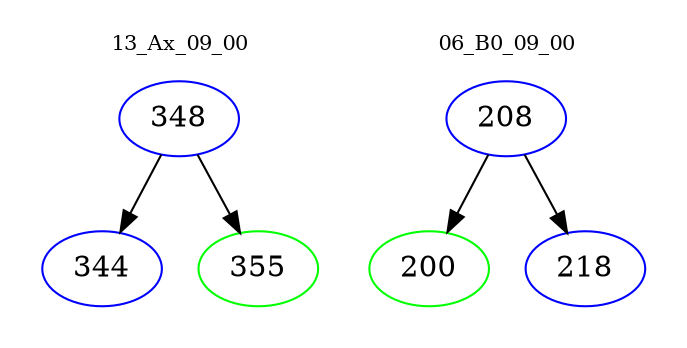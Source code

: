 digraph{
subgraph cluster_0 {
color = white
label = "13_Ax_09_00";
fontsize=10;
T0_348 [label="348", color="blue"]
T0_348 -> T0_344 [color="black"]
T0_344 [label="344", color="blue"]
T0_348 -> T0_355 [color="black"]
T0_355 [label="355", color="green"]
}
subgraph cluster_1 {
color = white
label = "06_B0_09_00";
fontsize=10;
T1_208 [label="208", color="blue"]
T1_208 -> T1_200 [color="black"]
T1_200 [label="200", color="green"]
T1_208 -> T1_218 [color="black"]
T1_218 [label="218", color="blue"]
}
}
